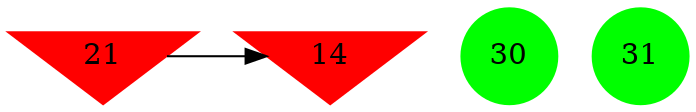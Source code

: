 digraph brain {
	ranksep=2.0;
	14 [shape=invtriangle,style=filled,color=red];
	21 [shape=invtriangle,style=filled,color=red];
	30 [shape=circle,style=filled,color=green];
	31 [shape=circle,style=filled,color=green];
	21	->	14;
	{ rank=same; 14; 21; }
	{ rank=same; }
	{ rank=same; 30; 31; }
}
